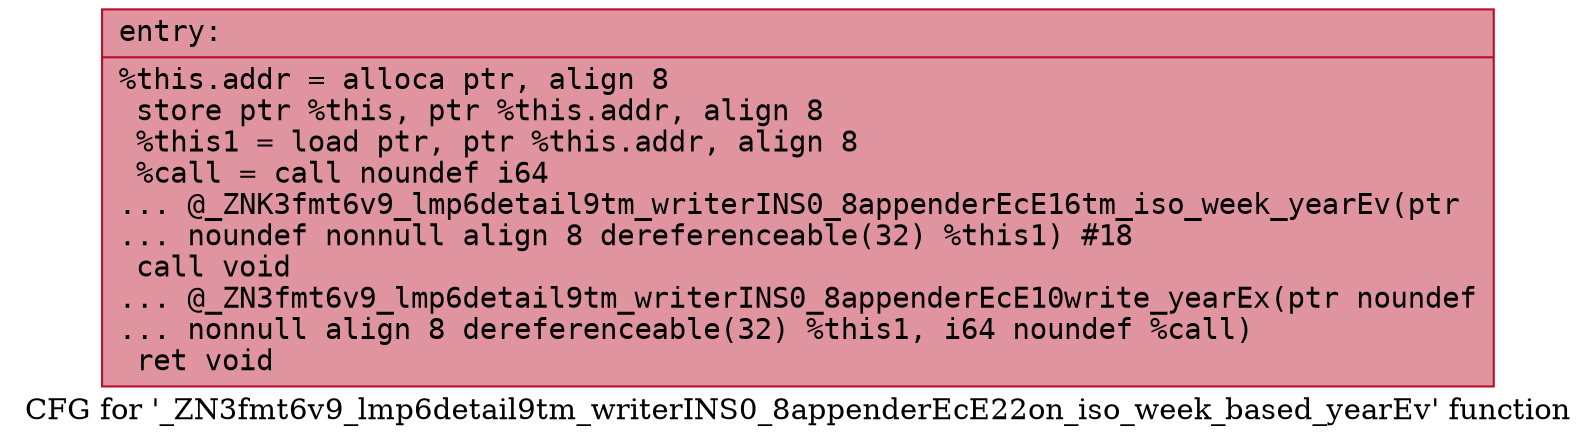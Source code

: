 digraph "CFG for '_ZN3fmt6v9_lmp6detail9tm_writerINS0_8appenderEcE22on_iso_week_based_yearEv' function" {
	label="CFG for '_ZN3fmt6v9_lmp6detail9tm_writerINS0_8appenderEcE22on_iso_week_based_yearEv' function";

	Node0x55841695dd20 [shape=record,color="#b70d28ff", style=filled, fillcolor="#b70d2870" fontname="Courier",label="{entry:\l|  %this.addr = alloca ptr, align 8\l  store ptr %this, ptr %this.addr, align 8\l  %this1 = load ptr, ptr %this.addr, align 8\l  %call = call noundef i64\l... @_ZNK3fmt6v9_lmp6detail9tm_writerINS0_8appenderEcE16tm_iso_week_yearEv(ptr\l... noundef nonnull align 8 dereferenceable(32) %this1) #18\l  call void\l... @_ZN3fmt6v9_lmp6detail9tm_writerINS0_8appenderEcE10write_yearEx(ptr noundef\l... nonnull align 8 dereferenceable(32) %this1, i64 noundef %call)\l  ret void\l}"];
}
